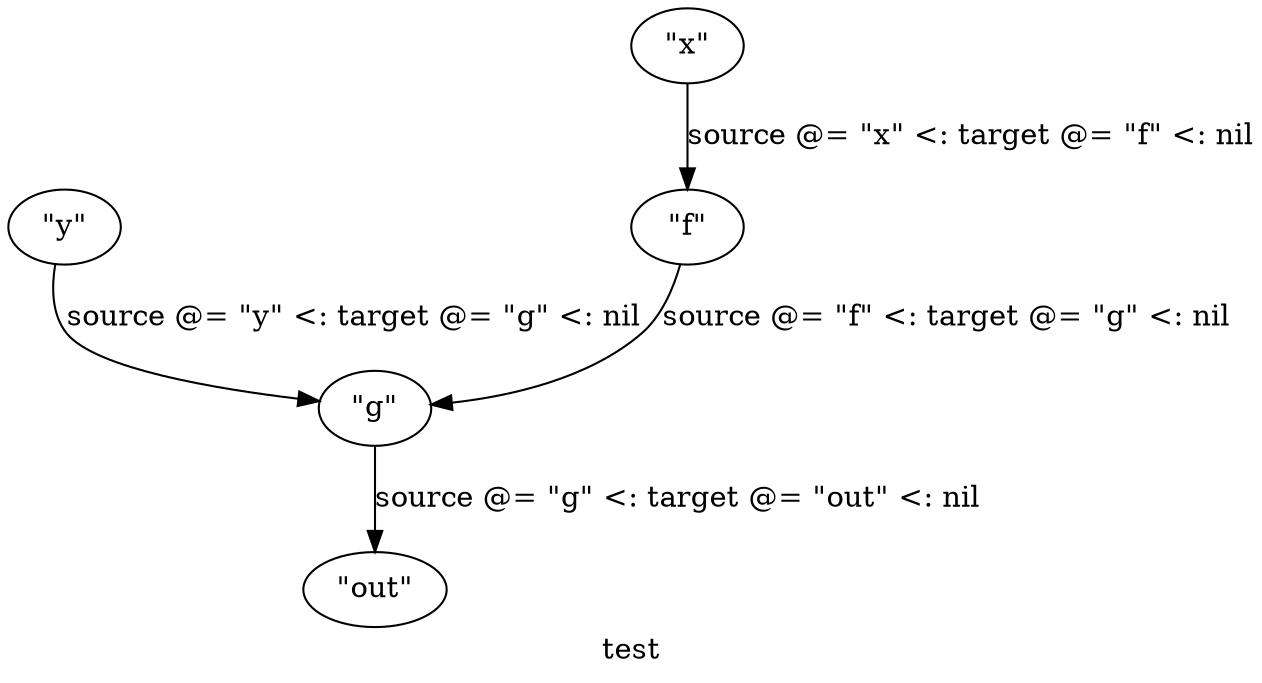 digraph {  
  label = "test";
  
  //node define
  1 [label = "\"f\""];
  2 [label = "\"g\""];
  3 [label = "\"out\""];
  4 [label = "\"x\""];
  5 [label = "\"y\""];
  
  //edge define
  1 -> 2 [label = "source @= \"f\" <: target @= \"g\" <: nil"];
  2 -> 3 [label = "source @= \"g\" <: target @= \"out\" <: nil"];
  4 -> 1 [label = "source @= \"x\" <: target @= \"f\" <: nil"];
  5 -> 2 [label = "source @= \"y\" <: target @= \"g\" <: nil"];
}
